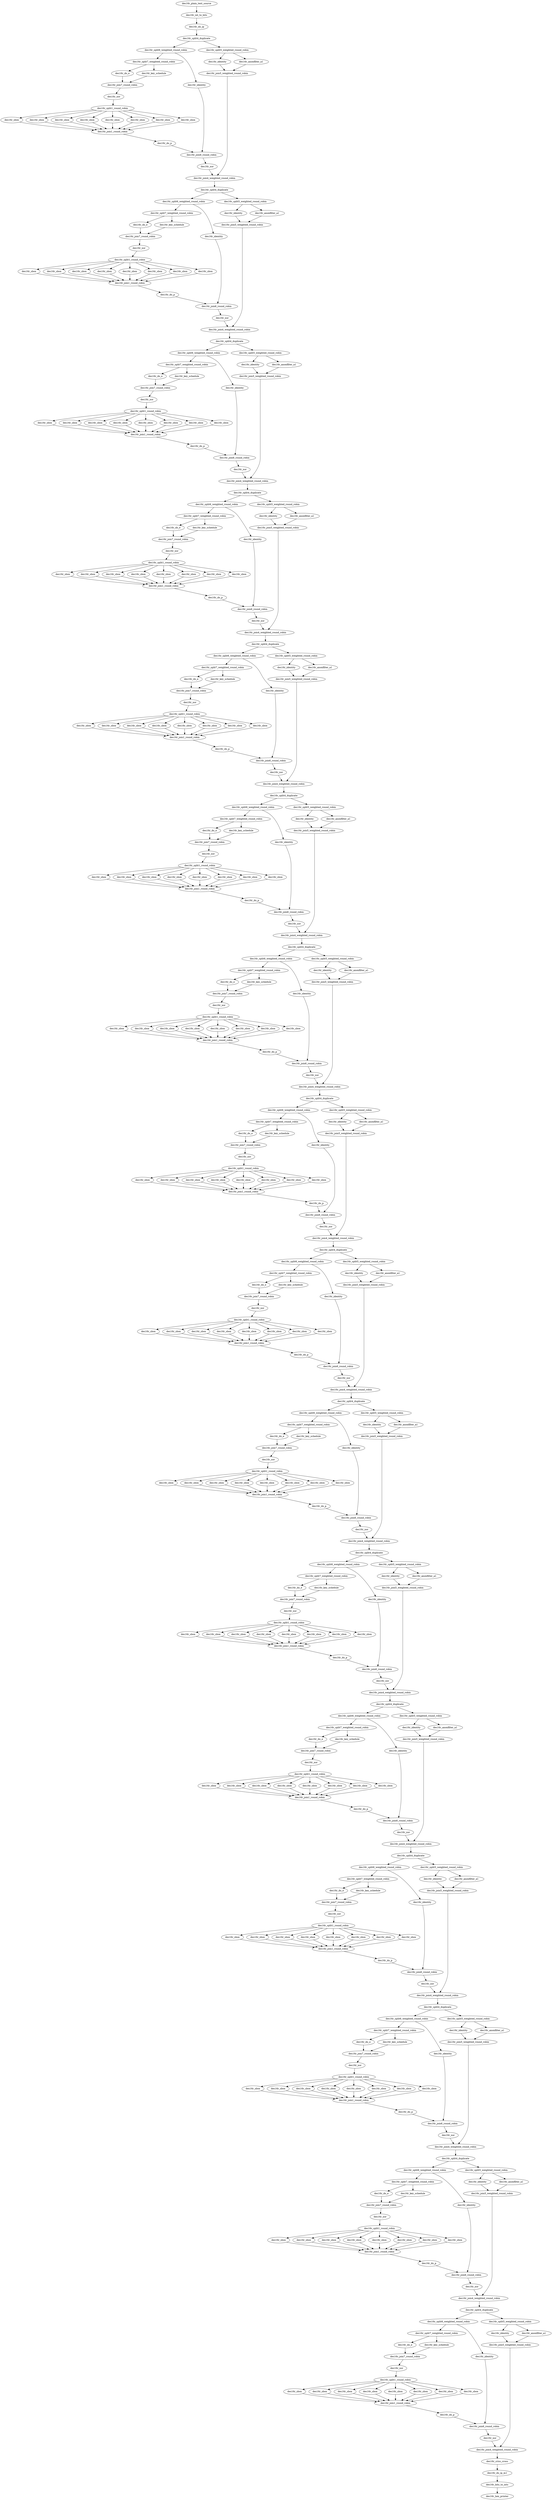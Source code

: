 digraph streamit {
IntoBits_5 -> doIP_7
doIPm1_25 -> BitstoInts_493
PlainTextSource_4 -> IntoBits_5
PlainTextSource_4 [ label="des16r_plain_text_source", push=2, pop=0 ]
IntoBits_5 [ label="des16r_int_to_bits", pop=2, push=64 ]
doIP_7 -> AnonFilter_a0_8_split
AnonFilter_a0_8_join -> AnonFilter_a0_9_split
AnonFilter_a0_9_join -> AnonFilter_a0_10_split
AnonFilter_a0_10_join -> AnonFilter_a0_11_split
AnonFilter_a0_11_join -> AnonFilter_a0_12_split
AnonFilter_a0_12_join -> AnonFilter_a0_13_split
AnonFilter_a0_13_join -> AnonFilter_a0_14_split
AnonFilter_a0_14_join -> AnonFilter_a0_15_split
AnonFilter_a0_15_join -> AnonFilter_a0_16_split
AnonFilter_a0_16_join -> AnonFilter_a0_17_split
AnonFilter_a0_17_join -> AnonFilter_a0_18_split
AnonFilter_a0_18_join -> AnonFilter_a0_19_split
AnonFilter_a0_19_join -> AnonFilter_a0_20_split
AnonFilter_a0_20_join -> AnonFilter_a0_21_split
AnonFilter_a0_21_join -> AnonFilter_a0_22_split
AnonFilter_a0_22_join -> AnonFilter_a0_23_split
AnonFilter_a0_23_join -> CrissCross_24
CrissCross_24 -> doIPm1_25
doIP_7 [ label="des16r_do_ip", push=64, pop=64 ]
AnonFilter_a0_8_split [ label="des16r_split4_duplicate", push=64, pop=64  ]
AnonFilter_a0_8_join [ label="des16r_join4_weighted_round_robin", push=64, pop=64 ]
AnonFilter_a3_28_join -> des16r_xor_29
AnonFilter_a3_28_split [ label="des16r_split6_weighted_round_robin", push=32, pop=64 ]
AnonFilter_a3_28_join [ label="des16r_join6_round_robin", pop=32, push=64 ]
AnonFilter_a4_32_join -> des16r_xor_33
des16r_xor_33 -> des16r_sboxes_34_split
des16r_sboxes_34_join -> des16r_do_p_35
AnonFilter_a4_32_split [ label="des16r_split7_weighted_round_robin", pop=32, push=32 ]
AnonFilter_a4_32_join [ label="des16r_join7_round_robin", pop=48, push=96 ]
des16r_do_e_36 [ label="des16r_do_e", pop=32, push=48, peek=48 ]
AnonFilter_a4_32_split -> des16r_do_e_36
des16r_do_e_36 -> AnonFilter_a4_32_join
des16r_key_schedule_38 [ label="des16r_key_schedule", pop=0, push=48 ]
AnonFilter_a4_32_split -> des16r_key_schedule_38
des16r_key_schedule_38 -> AnonFilter_a4_32_join
des16r_xor_33 [ label="des16r_xor", pop=96, push=48 ]
des16r_sboxes_34_split [ label="des16r_split1_round_robin", pop=48, push=6 ]
des16r_sboxes_34_join [ label="des16r_join1_round_robin", pop=4, push=32 ]
des16r_sbox_40 [ label="des16r_sbox", push=4, pop=6 ]
des16r_sboxes_34_split -> des16r_sbox_40
des16r_sbox_40 -> des16r_sboxes_34_join
des16r_sbox_41 [ label="des16r_sbox", push=4, pop=6 ]
des16r_sboxes_34_split -> des16r_sbox_41
des16r_sbox_41 -> des16r_sboxes_34_join
des16r_sbox_42 [ label="des16r_sbox", push=4, pop=6 ]
des16r_sboxes_34_split -> des16r_sbox_42
des16r_sbox_42 -> des16r_sboxes_34_join
des16r_sbox_43 [ label="des16r_sbox", push=4, pop=6 ]
des16r_sboxes_34_split -> des16r_sbox_43
des16r_sbox_43 -> des16r_sboxes_34_join
des16r_sbox_44 [ label="des16r_sbox", push=4, pop=6 ]
des16r_sboxes_34_split -> des16r_sbox_44
des16r_sbox_44 -> des16r_sboxes_34_join
des16r_sbox_45 [ label="des16r_sbox", push=4, pop=6 ]
des16r_sboxes_34_split -> des16r_sbox_45
des16r_sbox_45 -> des16r_sboxes_34_join
des16r_sbox_46 [ label="des16r_sbox", push=4, pop=6 ]
des16r_sboxes_34_split -> des16r_sbox_46
des16r_sbox_46 -> des16r_sboxes_34_join
des16r_sbox_47 [ label="des16r_sbox", push=4, pop=6 ]
des16r_sboxes_34_split -> des16r_sbox_47
des16r_sbox_47 -> des16r_sboxes_34_join
des16r_do_p_35 [ label="des16r_do_p", push=32, pop=32 ]
AnonFilter_a3_28_split -> AnonFilter_a4_32_split
des16r_do_p_35 -> AnonFilter_a3_28_join
des16r_identity_31 [ label="des16r_identity", pop=32, push=32 ]
AnonFilter_a3_28_split -> des16r_identity_31
des16r_identity_31 -> AnonFilter_a3_28_join
des16r_xor_29 [ label="des16r_xor", push=32, pop=64 ]
AnonFilter_a0_8_split -> AnonFilter_a3_28_split
des16r_xor_29 -> AnonFilter_a0_8_join
AnonFilter_a2_51_split [ label="des16r_split5_weighted_round_robin" ]
AnonFilter_a2_51_join [ label="des16r_join5_weighted_round_robin" ]
des16r_identity_52 [ label="des16r_identity", pop=32, push=32 ]
AnonFilter_a2_51_split -> des16r_identity_52
des16r_identity_52 -> AnonFilter_a2_51_join
des16r_anonfilter_a1_53 [ label="des16r_anonfilter_a1", pop=32, push=0 ]
AnonFilter_a2_51_split -> des16r_anonfilter_a1_53
des16r_anonfilter_a1_53 -> AnonFilter_a2_51_join
AnonFilter_a0_8_split -> AnonFilter_a2_51_split
AnonFilter_a2_51_join -> AnonFilter_a0_8_join
AnonFilter_a0_9_split [ label="des16r_split4_duplicate", push=64, pop=64  ]
AnonFilter_a0_9_join [ label="des16r_join4_weighted_round_robin", push=64, pop=64  ]
AnonFilter_a3_57_join -> des16r_xor_58
AnonFilter_a3_57_split [ label="des16r_split6_weighted_round_robin", push=32, pop=64  ]
AnonFilter_a3_57_join [ label="des16r_join6_round_robin", push=32, pop=64  ]
AnonFilter_a4_61_join -> des16r_xor_62
des16r_xor_62 -> des16r_sboxes_63_split
des16r_sboxes_63_join -> des16r_do_p_64
AnonFilter_a4_61_split [ label="des16r_split7_weighted_round_robin", push=32, pop=32  ]
AnonFilter_a4_61_join [ label="des16r_join7_round_robin", pop=48, push=96 ]
des16r_do_e_65 [ label="des16r_do_e", pop=32, push=48, peek=48 ]
AnonFilter_a4_61_split -> des16r_do_e_65
des16r_do_e_65 -> AnonFilter_a4_61_join
des16r_key_schedule_67 [ label="des16r_key_schedule", pop=0, push=48 ]
AnonFilter_a4_61_split -> des16r_key_schedule_67
des16r_key_schedule_67 -> AnonFilter_a4_61_join
des16r_xor_62 [ label="des16r_xor", pop=96, push=48 ]
des16r_sboxes_63_split [ label="des16r_split1_round_robin", pop=48, push=6 ]
des16r_sboxes_63_join [ label="des16r_join1_round_robin", pop=4, push=32 ]
des16r_sbox_69 [ label="des16r_sbox", push=4, pop=6 ]
des16r_sboxes_63_split -> des16r_sbox_69
des16r_sbox_69 -> des16r_sboxes_63_join
des16r_sbox_70 [ label="des16r_sbox", push=4, pop=6 ]
des16r_sboxes_63_split -> des16r_sbox_70
des16r_sbox_70 -> des16r_sboxes_63_join
des16r_sbox_71 [ label="des16r_sbox", push=4, pop=6 ]
des16r_sboxes_63_split -> des16r_sbox_71
des16r_sbox_71 -> des16r_sboxes_63_join
des16r_sbox_72 [ label="des16r_sbox", push=4, pop=6 ]
des16r_sboxes_63_split -> des16r_sbox_72
des16r_sbox_72 -> des16r_sboxes_63_join
des16r_sbox_73 [ label="des16r_sbox", push=4, pop=6 ]
des16r_sboxes_63_split -> des16r_sbox_73
des16r_sbox_73 -> des16r_sboxes_63_join
des16r_sbox_74 [ label="des16r_sbox", push=4, pop=6 ]
des16r_sboxes_63_split -> des16r_sbox_74
des16r_sbox_74 -> des16r_sboxes_63_join
des16r_sbox_75 [ label="des16r_sbox", push=4, pop=6 ]
des16r_sboxes_63_split -> des16r_sbox_75
des16r_sbox_75 -> des16r_sboxes_63_join
des16r_sbox_76 [ label="des16r_sbox", push=4, pop=6 ]
des16r_sboxes_63_split -> des16r_sbox_76
des16r_sbox_76 -> des16r_sboxes_63_join
des16r_do_p_64 [ label="des16r_do_p", push=32, pop=32 ]
AnonFilter_a3_57_split -> AnonFilter_a4_61_split
des16r_do_p_64 -> AnonFilter_a3_57_join
des16r_identity_60 [ label="des16r_identity", pop=32, push=32 ]
AnonFilter_a3_57_split -> des16r_identity_60
des16r_identity_60 -> AnonFilter_a3_57_join
des16r_xor_58 [ label="des16r_xor", push=32, pop=64 ]
AnonFilter_a0_9_split -> AnonFilter_a3_57_split
des16r_xor_58 -> AnonFilter_a0_9_join
AnonFilter_a2_80_split [ label="des16r_split5_weighted_round_robin" ]
AnonFilter_a2_80_join [ label="des16r_join5_weighted_round_robin" ]
des16r_identity_81 [ label="des16r_identity", pop=32, push=32 ]
AnonFilter_a2_80_split -> des16r_identity_81
des16r_identity_81 -> AnonFilter_a2_80_join
des16r_anonfilter_a1_82 [ label="des16r_anonfilter_a1", pop=32, push=0 ]
AnonFilter_a2_80_split -> des16r_anonfilter_a1_82
des16r_anonfilter_a1_82 -> AnonFilter_a2_80_join
AnonFilter_a0_9_split -> AnonFilter_a2_80_split
AnonFilter_a2_80_join -> AnonFilter_a0_9_join
AnonFilter_a0_10_split [ label="des16r_split4_duplicate", push=64, pop=64  ]
AnonFilter_a0_10_join [ label="des16r_join4_weighted_round_robin", push=64, pop=64  ]
AnonFilter_a3_86_join -> des16r_xor_87
AnonFilter_a3_86_split [ label="des16r_split6_weighted_round_robin", push=32, pop=64  ]
AnonFilter_a3_86_join [ label="des16r_join6_round_robin", push=32, pop=64  ]
AnonFilter_a4_90_join -> des16r_xor_91
des16r_xor_91 -> des16r_sboxes_92_split
des16r_sboxes_92_join -> des16r_do_p_93
AnonFilter_a4_90_split [ label="des16r_split7_weighted_round_robin", push=32, pop=32  ]
AnonFilter_a4_90_join [ label="des16r_join7_round_robin", pop=48, push=96 ]
des16r_do_e_94 [ label="des16r_do_e", pop=32, push=48, peek=48 ]
AnonFilter_a4_90_split -> des16r_do_e_94
des16r_do_e_94 -> AnonFilter_a4_90_join
des16r_key_schedule_96 [ label="des16r_key_schedule", pop=0, push=48 ]
AnonFilter_a4_90_split -> des16r_key_schedule_96
des16r_key_schedule_96 -> AnonFilter_a4_90_join
des16r_xor_91 [ label="des16r_xor", pop=96, push=48 ]
des16r_sboxes_92_split [ label="des16r_split1_round_robin", pop=48, push=6 ]
des16r_sboxes_92_join [ label="des16r_join1_round_robin", pop=4, push=32 ]
des16r_sbox_98 [ label="des16r_sbox", push=4, pop=6 ]
des16r_sboxes_92_split -> des16r_sbox_98
des16r_sbox_98 -> des16r_sboxes_92_join
des16r_sbox_99 [ label="des16r_sbox", push=4, pop=6 ]
des16r_sboxes_92_split -> des16r_sbox_99
des16r_sbox_99 -> des16r_sboxes_92_join
des16r_sbox_100 [ label="des16r_sbox", push=4, pop=6 ]
des16r_sboxes_92_split -> des16r_sbox_100
des16r_sbox_100 -> des16r_sboxes_92_join
des16r_sbox_101 [ label="des16r_sbox", push=4, pop=6 ]
des16r_sboxes_92_split -> des16r_sbox_101
des16r_sbox_101 -> des16r_sboxes_92_join
des16r_sbox_102 [ label="des16r_sbox", push=4, pop=6 ]
des16r_sboxes_92_split -> des16r_sbox_102
des16r_sbox_102 -> des16r_sboxes_92_join
des16r_sbox_103 [ label="des16r_sbox", push=4, pop=6 ]
des16r_sboxes_92_split -> des16r_sbox_103
des16r_sbox_103 -> des16r_sboxes_92_join
des16r_sbox_104 [ label="des16r_sbox", push=4, pop=6 ]
des16r_sboxes_92_split -> des16r_sbox_104
des16r_sbox_104 -> des16r_sboxes_92_join
des16r_sbox_105 [ label="des16r_sbox", push=4, pop=6 ]
des16r_sboxes_92_split -> des16r_sbox_105
des16r_sbox_105 -> des16r_sboxes_92_join
des16r_do_p_93 [ label="des16r_do_p", push=32, pop=32 ]
AnonFilter_a3_86_split -> AnonFilter_a4_90_split
des16r_do_p_93 -> AnonFilter_a3_86_join
des16r_identity_89 [ label="des16r_identity", pop=32, push=32 ]
AnonFilter_a3_86_split -> des16r_identity_89
des16r_identity_89 -> AnonFilter_a3_86_join
des16r_xor_87 [ label="des16r_xor", push=32, pop=64 ]
AnonFilter_a0_10_split -> AnonFilter_a3_86_split
des16r_xor_87 -> AnonFilter_a0_10_join
AnonFilter_a2_109_split [ label="des16r_split5_weighted_round_robin" ]
AnonFilter_a2_109_join [ label="des16r_join5_weighted_round_robin" ]
des16r_identity_110 [ label="des16r_identity", pop=32, push=32 ]
AnonFilter_a2_109_split -> des16r_identity_110
des16r_identity_110 -> AnonFilter_a2_109_join
des16r_anonfilter_a1_111 [ label="des16r_anonfilter_a1", pop=32, push=0 ]
AnonFilter_a2_109_split -> des16r_anonfilter_a1_111
des16r_anonfilter_a1_111 -> AnonFilter_a2_109_join
AnonFilter_a0_10_split -> AnonFilter_a2_109_split
AnonFilter_a2_109_join -> AnonFilter_a0_10_join
AnonFilter_a0_11_split [ label="des16r_split4_duplicate", push=64, pop=64  ]
AnonFilter_a0_11_join [ label="des16r_join4_weighted_round_robin", push=64, pop=64  ]
AnonFilter_a3_115_join -> des16r_xor_116
AnonFilter_a3_115_split [ label="des16r_split6_weighted_round_robin", push=32, pop=64  ]
AnonFilter_a3_115_join [ label="des16r_join6_round_robin", push=32, pop=64  ]
AnonFilter_a4_119_join -> des16r_xor_120
des16r_xor_120 -> des16r_sboxes_121_split
des16r_sboxes_121_join -> des16r_do_p_122
AnonFilter_a4_119_split [ label="des16r_split7_weighted_round_robin", push=32, pop=32  ]
AnonFilter_a4_119_join [ label="des16r_join7_round_robin", pop=48, push=96 ]
des16r_do_e_123 [ label="des16r_do_e", pop=32, push=48, peek=48 ]
AnonFilter_a4_119_split -> des16r_do_e_123
des16r_do_e_123 -> AnonFilter_a4_119_join
des16r_key_schedule_125 [ label="des16r_key_schedule", pop=0, push=48 ]
AnonFilter_a4_119_split -> des16r_key_schedule_125
des16r_key_schedule_125 -> AnonFilter_a4_119_join
des16r_xor_120 [ label="des16r_xor", pop=96, push=48 ]
des16r_sboxes_121_split [ label="des16r_split1_round_robin", pop=48, push=6 ]
des16r_sboxes_121_join [ label="des16r_join1_round_robin", pop=4, push=32 ]
des16r_sbox_127 [ label="des16r_sbox", push=4, pop=6 ]
des16r_sboxes_121_split -> des16r_sbox_127
des16r_sbox_127 -> des16r_sboxes_121_join
des16r_sbox_128 [ label="des16r_sbox", push=4, pop=6 ]
des16r_sboxes_121_split -> des16r_sbox_128
des16r_sbox_128 -> des16r_sboxes_121_join
des16r_sbox_129 [ label="des16r_sbox", push=4, pop=6 ]
des16r_sboxes_121_split -> des16r_sbox_129
des16r_sbox_129 -> des16r_sboxes_121_join
des16r_sbox_130 [ label="des16r_sbox", push=4, pop=6 ]
des16r_sboxes_121_split -> des16r_sbox_130
des16r_sbox_130 -> des16r_sboxes_121_join
des16r_sbox_131 [ label="des16r_sbox", push=4, pop=6 ]
des16r_sboxes_121_split -> des16r_sbox_131
des16r_sbox_131 -> des16r_sboxes_121_join
des16r_sbox_132 [ label="des16r_sbox", push=4, pop=6 ]
des16r_sboxes_121_split -> des16r_sbox_132
des16r_sbox_132 -> des16r_sboxes_121_join
des16r_sbox_133 [ label="des16r_sbox", push=4, pop=6 ]
des16r_sboxes_121_split -> des16r_sbox_133
des16r_sbox_133 -> des16r_sboxes_121_join
des16r_sbox_134 [ label="des16r_sbox", push=4, pop=6 ]
des16r_sboxes_121_split -> des16r_sbox_134
des16r_sbox_134 -> des16r_sboxes_121_join
des16r_do_p_122 [ label="des16r_do_p", push=32, pop=32 ]
AnonFilter_a3_115_split -> AnonFilter_a4_119_split
des16r_do_p_122 -> AnonFilter_a3_115_join
des16r_identity_118 [ label="des16r_identity", pop=32, push=32 ]
AnonFilter_a3_115_split -> des16r_identity_118
des16r_identity_118 -> AnonFilter_a3_115_join
des16r_xor_116 [ label="des16r_xor", push=32, pop=64 ]
AnonFilter_a0_11_split -> AnonFilter_a3_115_split
des16r_xor_116 -> AnonFilter_a0_11_join
AnonFilter_a2_138_split [ label="des16r_split5_weighted_round_robin" ]
AnonFilter_a2_138_join [ label="des16r_join5_weighted_round_robin" ]
des16r_identity_139 [ label="des16r_identity", pop=32, push=32 ]
AnonFilter_a2_138_split -> des16r_identity_139
des16r_identity_139 -> AnonFilter_a2_138_join
des16r_anonfilter_a1_140 [ label="des16r_anonfilter_a1", pop=32, push=0 ]
AnonFilter_a2_138_split -> des16r_anonfilter_a1_140
des16r_anonfilter_a1_140 -> AnonFilter_a2_138_join
AnonFilter_a0_11_split -> AnonFilter_a2_138_split
AnonFilter_a2_138_join -> AnonFilter_a0_11_join
AnonFilter_a0_12_split [ label="des16r_split4_duplicate", push=64, pop=64  ]
AnonFilter_a0_12_join [ label="des16r_join4_weighted_round_robin", push=64, pop=64  ]
AnonFilter_a3_144_join -> des16r_xor_145
AnonFilter_a3_144_split [ label="des16r_split6_weighted_round_robin", push=32, pop=64  ]
AnonFilter_a3_144_join [ label="des16r_join6_round_robin", push=32, pop=64  ]
AnonFilter_a4_148_join -> des16r_xor_149
des16r_xor_149 -> des16r_sboxes_150_split
des16r_sboxes_150_join -> des16r_do_p_151
AnonFilter_a4_148_split [ label="des16r_split7_weighted_round_robin", push=32, pop=32  ]
AnonFilter_a4_148_join [ label="des16r_join7_round_robin", pop=48, push=96 ]
des16r_do_e_152 [ label="des16r_do_e", pop=32, push=48, peek=48 ]
AnonFilter_a4_148_split -> des16r_do_e_152
des16r_do_e_152 -> AnonFilter_a4_148_join
des16r_key_schedule_154 [ label="des16r_key_schedule", pop=0, push=48 ]
AnonFilter_a4_148_split -> des16r_key_schedule_154
des16r_key_schedule_154 -> AnonFilter_a4_148_join
des16r_xor_149 [ label="des16r_xor", pop=96, push=48 ]
des16r_sboxes_150_split [ label="des16r_split1_round_robin", pop=48, push=6 ]
des16r_sboxes_150_join [ label="des16r_join1_round_robin", pop=4, push=32 ]
des16r_sbox_156 [ label="des16r_sbox", push=4, pop=6 ]
des16r_sboxes_150_split -> des16r_sbox_156
des16r_sbox_156 -> des16r_sboxes_150_join
des16r_sbox_157 [ label="des16r_sbox", push=4, pop=6 ]
des16r_sboxes_150_split -> des16r_sbox_157
des16r_sbox_157 -> des16r_sboxes_150_join
des16r_sbox_158 [ label="des16r_sbox", push=4, pop=6 ]
des16r_sboxes_150_split -> des16r_sbox_158
des16r_sbox_158 -> des16r_sboxes_150_join
des16r_sbox_159 [ label="des16r_sbox", push=4, pop=6 ]
des16r_sboxes_150_split -> des16r_sbox_159
des16r_sbox_159 -> des16r_sboxes_150_join
des16r_sbox_160 [ label="des16r_sbox", push=4, pop=6 ]
des16r_sboxes_150_split -> des16r_sbox_160
des16r_sbox_160 -> des16r_sboxes_150_join
des16r_sbox_161 [ label="des16r_sbox", push=4, pop=6 ]
des16r_sboxes_150_split -> des16r_sbox_161
des16r_sbox_161 -> des16r_sboxes_150_join
des16r_sbox_162 [ label="des16r_sbox", push=4, pop=6 ]
des16r_sboxes_150_split -> des16r_sbox_162
des16r_sbox_162 -> des16r_sboxes_150_join
des16r_sbox_163 [ label="des16r_sbox", push=4, pop=6 ]
des16r_sboxes_150_split -> des16r_sbox_163
des16r_sbox_163 -> des16r_sboxes_150_join
des16r_do_p_151 [ label="des16r_do_p", push=32, pop=32 ]
AnonFilter_a3_144_split -> AnonFilter_a4_148_split
des16r_do_p_151 -> AnonFilter_a3_144_join
des16r_identity_147 [ label="des16r_identity", pop=32, push=32 ]
AnonFilter_a3_144_split -> des16r_identity_147
des16r_identity_147 -> AnonFilter_a3_144_join
des16r_xor_145 [ label="des16r_xor", push=32, pop=64 ]
AnonFilter_a0_12_split -> AnonFilter_a3_144_split
des16r_xor_145 -> AnonFilter_a0_12_join
AnonFilter_a2_167_split [ label="des16r_split5_weighted_round_robin" ]
AnonFilter_a2_167_join [ label="des16r_join5_weighted_round_robin" ]
des16r_identity_168 [ label="des16r_identity", pop=32, push=32 ]
AnonFilter_a2_167_split -> des16r_identity_168
des16r_identity_168 -> AnonFilter_a2_167_join
des16r_anonfilter_a1_169 [ label="des16r_anonfilter_a1", pop=32, push=0 ]
AnonFilter_a2_167_split -> des16r_anonfilter_a1_169
des16r_anonfilter_a1_169 -> AnonFilter_a2_167_join
AnonFilter_a0_12_split -> AnonFilter_a2_167_split
AnonFilter_a2_167_join -> AnonFilter_a0_12_join
AnonFilter_a0_13_split [ label="des16r_split4_duplicate", push=64, pop=64  ]
AnonFilter_a0_13_join [ label="des16r_join4_weighted_round_robin", push=64, pop=64  ]
AnonFilter_a3_173_join -> des16r_xor_174
AnonFilter_a3_173_split [ label="des16r_split6_weighted_round_robin", push=32, pop=64  ]
AnonFilter_a3_173_join [ label="des16r_join6_round_robin", push=32, pop=64  ]
AnonFilter_a4_177_join -> des16r_xor_178
des16r_xor_178 -> des16r_sboxes_179_split
des16r_sboxes_179_join -> des16r_do_p_180
AnonFilter_a4_177_split [ label="des16r_split7_weighted_round_robin", push=32, pop=32  ]
AnonFilter_a4_177_join [ label="des16r_join7_round_robin", pop=48, push=96 ]
des16r_do_e_181 [ label="des16r_do_e", pop=32, push=48, peek=48 ]
AnonFilter_a4_177_split -> des16r_do_e_181
des16r_do_e_181 -> AnonFilter_a4_177_join
des16r_key_schedule_183 [ label="des16r_key_schedule", pop=0, push=48 ]
AnonFilter_a4_177_split -> des16r_key_schedule_183
des16r_key_schedule_183 -> AnonFilter_a4_177_join
des16r_xor_178 [ label="des16r_xor", pop=96, push=48 ]
des16r_sboxes_179_split [ label="des16r_split1_round_robin", pop=48, push=6 ]
des16r_sboxes_179_join [ label="des16r_join1_round_robin", pop=4, push=32 ]
des16r_sbox_185 [ label="des16r_sbox", push=4, pop=6 ]
des16r_sboxes_179_split -> des16r_sbox_185
des16r_sbox_185 -> des16r_sboxes_179_join
des16r_sbox_186 [ label="des16r_sbox", push=4, pop=6 ]
des16r_sboxes_179_split -> des16r_sbox_186
des16r_sbox_186 -> des16r_sboxes_179_join
des16r_sbox_187 [ label="des16r_sbox", push=4, pop=6 ]
des16r_sboxes_179_split -> des16r_sbox_187
des16r_sbox_187 -> des16r_sboxes_179_join
des16r_sbox_188 [ label="des16r_sbox", push=4, pop=6 ]
des16r_sboxes_179_split -> des16r_sbox_188
des16r_sbox_188 -> des16r_sboxes_179_join
des16r_sbox_189 [ label="des16r_sbox", push=4, pop=6 ]
des16r_sboxes_179_split -> des16r_sbox_189
des16r_sbox_189 -> des16r_sboxes_179_join
des16r_sbox_190 [ label="des16r_sbox", push=4, pop=6 ]
des16r_sboxes_179_split -> des16r_sbox_190
des16r_sbox_190 -> des16r_sboxes_179_join
des16r_sbox_191 [ label="des16r_sbox", push=4, pop=6 ]
des16r_sboxes_179_split -> des16r_sbox_191
des16r_sbox_191 -> des16r_sboxes_179_join
des16r_sbox_192 [ label="des16r_sbox", push=4, pop=6 ]
des16r_sboxes_179_split -> des16r_sbox_192
des16r_sbox_192 -> des16r_sboxes_179_join
des16r_do_p_180 [ label="des16r_do_p", push=32, pop=32 ]
AnonFilter_a3_173_split -> AnonFilter_a4_177_split
des16r_do_p_180 -> AnonFilter_a3_173_join
des16r_identity_176 [ label="des16r_identity", pop=32, push=32 ]
AnonFilter_a3_173_split -> des16r_identity_176
des16r_identity_176 -> AnonFilter_a3_173_join
des16r_xor_174 [ label="des16r_xor", push=32, pop=64 ]
AnonFilter_a0_13_split -> AnonFilter_a3_173_split
des16r_xor_174 -> AnonFilter_a0_13_join
AnonFilter_a2_196_split [ label="des16r_split5_weighted_round_robin" ]
AnonFilter_a2_196_join [ label="des16r_join5_weighted_round_robin" ]
des16r_identity_197 [ label="des16r_identity", pop=32, push=32 ]
AnonFilter_a2_196_split -> des16r_identity_197
des16r_identity_197 -> AnonFilter_a2_196_join
des16r_anonfilter_a1_198 [ label="des16r_anonfilter_a1", pop=32, push=0 ]
AnonFilter_a2_196_split -> des16r_anonfilter_a1_198
des16r_anonfilter_a1_198 -> AnonFilter_a2_196_join
AnonFilter_a0_13_split -> AnonFilter_a2_196_split
AnonFilter_a2_196_join -> AnonFilter_a0_13_join
AnonFilter_a0_14_split [ label="des16r_split4_duplicate", push=64, pop=64  ]
AnonFilter_a0_14_join [ label="des16r_join4_weighted_round_robin", push=64, pop=64  ]
AnonFilter_a3_202_join -> des16r_xor_203
AnonFilter_a3_202_split [ label="des16r_split6_weighted_round_robin", push=32, pop=64  ]
AnonFilter_a3_202_join [ label="des16r_join6_round_robin", push=32, pop=64  ]
AnonFilter_a4_206_join -> des16r_xor_207
des16r_xor_207 -> des16r_sboxes_208_split
des16r_sboxes_208_join -> des16r_do_p_209
AnonFilter_a4_206_split [ label="des16r_split7_weighted_round_robin", push=32, pop=32  ]
AnonFilter_a4_206_join [ label="des16r_join7_round_robin", pop=48, push=96 ]
des16r_do_e_210 [ label="des16r_do_e", pop=32, push=48, peek=48 ]
AnonFilter_a4_206_split -> des16r_do_e_210
des16r_do_e_210 -> AnonFilter_a4_206_join
des16r_key_schedule_212 [ label="des16r_key_schedule", pop=0, push=48 ]
AnonFilter_a4_206_split -> des16r_key_schedule_212
des16r_key_schedule_212 -> AnonFilter_a4_206_join
des16r_xor_207 [ label="des16r_xor", pop=96, push=48 ]
des16r_sboxes_208_split [ label="des16r_split1_round_robin", pop=48, push=6 ]
des16r_sboxes_208_join [ label="des16r_join1_round_robin", pop=4, push=32 ]
des16r_sbox_214 [ label="des16r_sbox", push=4, pop=6 ]
des16r_sboxes_208_split -> des16r_sbox_214
des16r_sbox_214 -> des16r_sboxes_208_join
des16r_sbox_215 [ label="des16r_sbox", push=4, pop=6 ]
des16r_sboxes_208_split -> des16r_sbox_215
des16r_sbox_215 -> des16r_sboxes_208_join
des16r_sbox_216 [ label="des16r_sbox", push=4, pop=6 ]
des16r_sboxes_208_split -> des16r_sbox_216
des16r_sbox_216 -> des16r_sboxes_208_join
des16r_sbox_217 [ label="des16r_sbox", push=4, pop=6 ]
des16r_sboxes_208_split -> des16r_sbox_217
des16r_sbox_217 -> des16r_sboxes_208_join
des16r_sbox_218 [ label="des16r_sbox", push=4, pop=6 ]
des16r_sboxes_208_split -> des16r_sbox_218
des16r_sbox_218 -> des16r_sboxes_208_join
des16r_sbox_219 [ label="des16r_sbox", push=4, pop=6 ]
des16r_sboxes_208_split -> des16r_sbox_219
des16r_sbox_219 -> des16r_sboxes_208_join
des16r_sbox_220 [ label="des16r_sbox", push=4, pop=6 ]
des16r_sboxes_208_split -> des16r_sbox_220
des16r_sbox_220 -> des16r_sboxes_208_join
des16r_sbox_221 [ label="des16r_sbox", push=4, pop=6 ]
des16r_sboxes_208_split -> des16r_sbox_221
des16r_sbox_221 -> des16r_sboxes_208_join
des16r_do_p_209 [ label="des16r_do_p", push=32, pop=32 ]
AnonFilter_a3_202_split -> AnonFilter_a4_206_split
des16r_do_p_209 -> AnonFilter_a3_202_join
des16r_identity_205 [ label="des16r_identity", pop=32, push=32 ]
AnonFilter_a3_202_split -> des16r_identity_205
des16r_identity_205 -> AnonFilter_a3_202_join
des16r_xor_203 [ label="des16r_xor", push=32, pop=64 ]
AnonFilter_a0_14_split -> AnonFilter_a3_202_split
des16r_xor_203 -> AnonFilter_a0_14_join
AnonFilter_a2_225_split [ label="des16r_split5_weighted_round_robin" ]
AnonFilter_a2_225_join [ label="des16r_join5_weighted_round_robin" ]
des16r_identity_226 [ label="des16r_identity", pop=32, push=32 ]
AnonFilter_a2_225_split -> des16r_identity_226
des16r_identity_226 -> AnonFilter_a2_225_join
des16r_anonfilter_a1_227 [ label="des16r_anonfilter_a1", pop=32, push=0 ]
AnonFilter_a2_225_split -> des16r_anonfilter_a1_227
des16r_anonfilter_a1_227 -> AnonFilter_a2_225_join
AnonFilter_a0_14_split -> AnonFilter_a2_225_split
AnonFilter_a2_225_join -> AnonFilter_a0_14_join
AnonFilter_a0_15_split [ label="des16r_split4_duplicate", push=64, pop=64  ]
AnonFilter_a0_15_join [ label="des16r_join4_weighted_round_robin", push=64, pop=64  ]
AnonFilter_a3_231_join -> des16r_xor_232
AnonFilter_a3_231_split [ label="des16r_split6_weighted_round_robin", push=32, pop=64  ]
AnonFilter_a3_231_join [ label="des16r_join6_round_robin", push=32, pop=64  ]
AnonFilter_a4_235_join -> des16r_xor_236
des16r_xor_236 -> des16r_sboxes_237_split
des16r_sboxes_237_join -> des16r_do_p_238
AnonFilter_a4_235_split [ label="des16r_split7_weighted_round_robin", push=32, pop=32  ]
AnonFilter_a4_235_join [ label="des16r_join7_round_robin", pop=48, push=96 ]
des16r_do_e_239 [ label="des16r_do_e", pop=32, push=48, peek=48 ]
AnonFilter_a4_235_split -> des16r_do_e_239
des16r_do_e_239 -> AnonFilter_a4_235_join
des16r_key_schedule_241 [ label="des16r_key_schedule", pop=0, push=48 ]
AnonFilter_a4_235_split -> des16r_key_schedule_241
des16r_key_schedule_241 -> AnonFilter_a4_235_join
des16r_xor_236 [ label="des16r_xor", pop=96, push=48 ]
des16r_sboxes_237_split [ label="des16r_split1_round_robin", pop=48, push=6 ]
des16r_sboxes_237_join [ label="des16r_join1_round_robin", pop=4, push=32 ]
des16r_sbox_243 [ label="des16r_sbox", push=4, pop=6 ]
des16r_sboxes_237_split -> des16r_sbox_243
des16r_sbox_243 -> des16r_sboxes_237_join
des16r_sbox_244 [ label="des16r_sbox", push=4, pop=6 ]
des16r_sboxes_237_split -> des16r_sbox_244
des16r_sbox_244 -> des16r_sboxes_237_join
des16r_sbox_245 [ label="des16r_sbox", push=4, pop=6 ]
des16r_sboxes_237_split -> des16r_sbox_245
des16r_sbox_245 -> des16r_sboxes_237_join
des16r_sbox_246 [ label="des16r_sbox", push=4, pop=6 ]
des16r_sboxes_237_split -> des16r_sbox_246
des16r_sbox_246 -> des16r_sboxes_237_join
des16r_sbox_247 [ label="des16r_sbox", push=4, pop=6 ]
des16r_sboxes_237_split -> des16r_sbox_247
des16r_sbox_247 -> des16r_sboxes_237_join
des16r_sbox_248 [ label="des16r_sbox", push=4, pop=6 ]
des16r_sboxes_237_split -> des16r_sbox_248
des16r_sbox_248 -> des16r_sboxes_237_join
des16r_sbox_249 [ label="des16r_sbox", push=4, pop=6 ]
des16r_sboxes_237_split -> des16r_sbox_249
des16r_sbox_249 -> des16r_sboxes_237_join
des16r_sbox_250 [ label="des16r_sbox", push=4, pop=6 ]
des16r_sboxes_237_split -> des16r_sbox_250
des16r_sbox_250 -> des16r_sboxes_237_join
des16r_do_p_238 [ label="des16r_do_p", push=32, pop=32 ]
AnonFilter_a3_231_split -> AnonFilter_a4_235_split
des16r_do_p_238 -> AnonFilter_a3_231_join
des16r_identity_234 [ label="des16r_identity", pop=32, push=32 ]
AnonFilter_a3_231_split -> des16r_identity_234
des16r_identity_234 -> AnonFilter_a3_231_join
des16r_xor_232 [ label="des16r_xor", push=32, pop=64 ]
AnonFilter_a0_15_split -> AnonFilter_a3_231_split
des16r_xor_232 -> AnonFilter_a0_15_join
AnonFilter_a2_254_split [ label="des16r_split5_weighted_round_robin" ]
AnonFilter_a2_254_join [ label="des16r_join5_weighted_round_robin" ]
des16r_identity_255 [ label="des16r_identity", pop=32, push=32 ]
AnonFilter_a2_254_split -> des16r_identity_255
des16r_identity_255 -> AnonFilter_a2_254_join
des16r_anonfilter_a1_256 [ label="des16r_anonfilter_a1", pop=32, push=0 ]
AnonFilter_a2_254_split -> des16r_anonfilter_a1_256
des16r_anonfilter_a1_256 -> AnonFilter_a2_254_join
AnonFilter_a0_15_split -> AnonFilter_a2_254_split
AnonFilter_a2_254_join -> AnonFilter_a0_15_join
AnonFilter_a0_16_split [ label="des16r_split4_duplicate", push=64, pop=64  ]
AnonFilter_a0_16_join [ label="des16r_join4_weighted_round_robin", push=64, pop=64  ]
AnonFilter_a3_260_join -> des16r_xor_261
AnonFilter_a3_260_split [ label="des16r_split6_weighted_round_robin", push=32, pop=64  ]
AnonFilter_a3_260_join [ label="des16r_join6_round_robin", push=32, pop=64  ]
AnonFilter_a4_264_join -> des16r_xor_265
des16r_xor_265 -> des16r_sboxes_266_split
des16r_sboxes_266_join -> des16r_do_p_267
AnonFilter_a4_264_split [ label="des16r_split7_weighted_round_robin", push=32, pop=32  ]
AnonFilter_a4_264_join [ label="des16r_join7_round_robin", pop=48, push=96 ]
des16r_do_e_268 [ label="des16r_do_e", pop=32, push=48, peek=48 ]
AnonFilter_a4_264_split -> des16r_do_e_268
des16r_do_e_268 -> AnonFilter_a4_264_join
des16r_key_schedule_270 [ label="des16r_key_schedule", pop=0, push=48 ]
AnonFilter_a4_264_split -> des16r_key_schedule_270
des16r_key_schedule_270 -> AnonFilter_a4_264_join
des16r_xor_265 [ label="des16r_xor", pop=96, push=48 ]
des16r_sboxes_266_split [ label="des16r_split1_round_robin", pop=48, push=6 ]
des16r_sboxes_266_join [ label="des16r_join1_round_robin", pop=4, push=32 ]
des16r_sbox_272 [ label="des16r_sbox", push=4, pop=6 ]
des16r_sboxes_266_split -> des16r_sbox_272
des16r_sbox_272 -> des16r_sboxes_266_join
des16r_sbox_273 [ label="des16r_sbox", push=4, pop=6 ]
des16r_sboxes_266_split -> des16r_sbox_273
des16r_sbox_273 -> des16r_sboxes_266_join
des16r_sbox_274 [ label="des16r_sbox", push=4, pop=6 ]
des16r_sboxes_266_split -> des16r_sbox_274
des16r_sbox_274 -> des16r_sboxes_266_join
des16r_sbox_275 [ label="des16r_sbox", push=4, pop=6 ]
des16r_sboxes_266_split -> des16r_sbox_275
des16r_sbox_275 -> des16r_sboxes_266_join
des16r_sbox_276 [ label="des16r_sbox", push=4, pop=6 ]
des16r_sboxes_266_split -> des16r_sbox_276
des16r_sbox_276 -> des16r_sboxes_266_join
des16r_sbox_277 [ label="des16r_sbox", push=4, pop=6 ]
des16r_sboxes_266_split -> des16r_sbox_277
des16r_sbox_277 -> des16r_sboxes_266_join
des16r_sbox_278 [ label="des16r_sbox", push=4, pop=6 ]
des16r_sboxes_266_split -> des16r_sbox_278
des16r_sbox_278 -> des16r_sboxes_266_join
des16r_sbox_279 [ label="des16r_sbox", push=4, pop=6 ]
des16r_sboxes_266_split -> des16r_sbox_279
des16r_sbox_279 -> des16r_sboxes_266_join
des16r_do_p_267 [ label="des16r_do_p", push=32, pop=32 ]
AnonFilter_a3_260_split -> AnonFilter_a4_264_split
des16r_do_p_267 -> AnonFilter_a3_260_join
des16r_identity_263 [ label="des16r_identity", pop=32, push=32 ]
AnonFilter_a3_260_split -> des16r_identity_263
des16r_identity_263 -> AnonFilter_a3_260_join
des16r_xor_261 [ label="des16r_xor", push=32, pop=64 ]
AnonFilter_a0_16_split -> AnonFilter_a3_260_split
des16r_xor_261 -> AnonFilter_a0_16_join
AnonFilter_a2_283_split [ label="des16r_split5_weighted_round_robin" ]
AnonFilter_a2_283_join [ label="des16r_join5_weighted_round_robin" ]
des16r_identity_284 [ label="des16r_identity", pop=32, push=32 ]
AnonFilter_a2_283_split -> des16r_identity_284
des16r_identity_284 -> AnonFilter_a2_283_join
des16r_anonfilter_a1_285 [ label="des16r_anonfilter_a1", pop=32, push=0 ]
AnonFilter_a2_283_split -> des16r_anonfilter_a1_285
des16r_anonfilter_a1_285 -> AnonFilter_a2_283_join
AnonFilter_a0_16_split -> AnonFilter_a2_283_split
AnonFilter_a2_283_join -> AnonFilter_a0_16_join
AnonFilter_a0_17_split [ label="des16r_split4_duplicate", push=64, pop=64  ]
AnonFilter_a0_17_join [ label="des16r_join4_weighted_round_robin", push=64, pop=64  ]
AnonFilter_a3_289_join -> des16r_xor_290
AnonFilter_a3_289_split [ label="des16r_split6_weighted_round_robin", push=32, pop=64  ]
AnonFilter_a3_289_join [ label="des16r_join6_round_robin", push=32, pop=64  ]
AnonFilter_a4_293_join -> des16r_xor_294
des16r_xor_294 -> des16r_sboxes_295_split
des16r_sboxes_295_join -> des16r_do_p_296
AnonFilter_a4_293_split [ label="des16r_split7_weighted_round_robin", push=32, pop=32  ]
AnonFilter_a4_293_join [ label="des16r_join7_round_robin", pop=48, push=96 ]
des16r_do_e_297 [ label="des16r_do_e", pop=32, push=48, peek=48 ]
AnonFilter_a4_293_split -> des16r_do_e_297
des16r_do_e_297 -> AnonFilter_a4_293_join
des16r_key_schedule_299 [ label="des16r_key_schedule", pop=0, push=48 ]
AnonFilter_a4_293_split -> des16r_key_schedule_299
des16r_key_schedule_299 -> AnonFilter_a4_293_join
des16r_xor_294 [ label="des16r_xor", pop=96, push=48 ]
des16r_sboxes_295_split [ label="des16r_split1_round_robin", pop=48, push=6 ]
des16r_sboxes_295_join [ label="des16r_join1_round_robin", pop=4, push=32 ]
des16r_sbox_301 [ label="des16r_sbox", push=4, pop=6 ]
des16r_sboxes_295_split -> des16r_sbox_301
des16r_sbox_301 -> des16r_sboxes_295_join
des16r_sbox_302 [ label="des16r_sbox", push=4, pop=6 ]
des16r_sboxes_295_split -> des16r_sbox_302
des16r_sbox_302 -> des16r_sboxes_295_join
des16r_sbox_303 [ label="des16r_sbox", push=4, pop=6 ]
des16r_sboxes_295_split -> des16r_sbox_303
des16r_sbox_303 -> des16r_sboxes_295_join
des16r_sbox_304 [ label="des16r_sbox", push=4, pop=6 ]
des16r_sboxes_295_split -> des16r_sbox_304
des16r_sbox_304 -> des16r_sboxes_295_join
des16r_sbox_305 [ label="des16r_sbox", push=4, pop=6 ]
des16r_sboxes_295_split -> des16r_sbox_305
des16r_sbox_305 -> des16r_sboxes_295_join
des16r_sbox_306 [ label="des16r_sbox", push=4, pop=6 ]
des16r_sboxes_295_split -> des16r_sbox_306
des16r_sbox_306 -> des16r_sboxes_295_join
des16r_sbox_307 [ label="des16r_sbox", push=4, pop=6 ]
des16r_sboxes_295_split -> des16r_sbox_307
des16r_sbox_307 -> des16r_sboxes_295_join
des16r_sbox_308 [ label="des16r_sbox", push=4, pop=6 ]
des16r_sboxes_295_split -> des16r_sbox_308
des16r_sbox_308 -> des16r_sboxes_295_join
des16r_do_p_296 [ label="des16r_do_p", push=32, pop=32 ]
AnonFilter_a3_289_split -> AnonFilter_a4_293_split
des16r_do_p_296 -> AnonFilter_a3_289_join
des16r_identity_292 [ label="des16r_identity", pop=32, push=32 ]
AnonFilter_a3_289_split -> des16r_identity_292
des16r_identity_292 -> AnonFilter_a3_289_join
des16r_xor_290 [ label="des16r_xor", push=32, pop=64 ]
AnonFilter_a0_17_split -> AnonFilter_a3_289_split
des16r_xor_290 -> AnonFilter_a0_17_join
AnonFilter_a2_312_split [ label="des16r_split5_weighted_round_robin" ]
AnonFilter_a2_312_join [ label="des16r_join5_weighted_round_robin" ]
des16r_identity_313 [ label="des16r_identity", pop=32, push=32 ]
AnonFilter_a2_312_split -> des16r_identity_313
des16r_identity_313 -> AnonFilter_a2_312_join
des16r_anonfilter_a1_314 [ label="des16r_anonfilter_a1", pop=32, push=0 ]
AnonFilter_a2_312_split -> des16r_anonfilter_a1_314
des16r_anonfilter_a1_314 -> AnonFilter_a2_312_join
AnonFilter_a0_17_split -> AnonFilter_a2_312_split
AnonFilter_a2_312_join -> AnonFilter_a0_17_join
AnonFilter_a0_18_split [ label="des16r_split4_duplicate", push=64, pop=64  ]
AnonFilter_a0_18_join [ label="des16r_join4_weighted_round_robin", push=64, pop=64  ]
AnonFilter_a3_318_join -> des16r_xor_319
AnonFilter_a3_318_split [ label="des16r_split6_weighted_round_robin", push=32, pop=64  ]
AnonFilter_a3_318_join [ label="des16r_join6_round_robin", push=32, pop=64  ]
AnonFilter_a4_322_join -> des16r_xor_323
des16r_xor_323 -> des16r_sboxes_324_split
des16r_sboxes_324_join -> des16r_do_p_325
AnonFilter_a4_322_split [ label="des16r_split7_weighted_round_robin", push=32, pop=32  ]
AnonFilter_a4_322_join [ label="des16r_join7_round_robin", pop=48, push=96 ]
des16r_do_e_326 [ label="des16r_do_e", pop=32, push=48, peek=48 ]
AnonFilter_a4_322_split -> des16r_do_e_326
des16r_do_e_326 -> AnonFilter_a4_322_join
des16r_key_schedule_328 [ label="des16r_key_schedule", pop=0, push=48 ]
AnonFilter_a4_322_split -> des16r_key_schedule_328
des16r_key_schedule_328 -> AnonFilter_a4_322_join
des16r_xor_323 [ label="des16r_xor", pop=96, push=48 ]
des16r_sboxes_324_split [ label="des16r_split1_round_robin", pop=48, push=6 ]
des16r_sboxes_324_join [ label="des16r_join1_round_robin", pop=4, push=32 ]
des16r_sbox_330 [ label="des16r_sbox", push=4, pop=6 ]
des16r_sboxes_324_split -> des16r_sbox_330
des16r_sbox_330 -> des16r_sboxes_324_join
des16r_sbox_331 [ label="des16r_sbox", push=4, pop=6 ]
des16r_sboxes_324_split -> des16r_sbox_331
des16r_sbox_331 -> des16r_sboxes_324_join
des16r_sbox_332 [ label="des16r_sbox", push=4, pop=6 ]
des16r_sboxes_324_split -> des16r_sbox_332
des16r_sbox_332 -> des16r_sboxes_324_join
des16r_sbox_333 [ label="des16r_sbox", push=4, pop=6 ]
des16r_sboxes_324_split -> des16r_sbox_333
des16r_sbox_333 -> des16r_sboxes_324_join
des16r_sbox_334 [ label="des16r_sbox", push=4, pop=6 ]
des16r_sboxes_324_split -> des16r_sbox_334
des16r_sbox_334 -> des16r_sboxes_324_join
des16r_sbox_335 [ label="des16r_sbox", push=4, pop=6 ]
des16r_sboxes_324_split -> des16r_sbox_335
des16r_sbox_335 -> des16r_sboxes_324_join
des16r_sbox_336 [ label="des16r_sbox", push=4, pop=6 ]
des16r_sboxes_324_split -> des16r_sbox_336
des16r_sbox_336 -> des16r_sboxes_324_join
des16r_sbox_337 [ label="des16r_sbox", push=4, pop=6 ]
des16r_sboxes_324_split -> des16r_sbox_337
des16r_sbox_337 -> des16r_sboxes_324_join
des16r_do_p_325 [ label="des16r_do_p", push=32, pop=32 ]
AnonFilter_a3_318_split -> AnonFilter_a4_322_split
des16r_do_p_325 -> AnonFilter_a3_318_join
des16r_identity_321 [ label="des16r_identity", pop=32, push=32 ]
AnonFilter_a3_318_split -> des16r_identity_321
des16r_identity_321 -> AnonFilter_a3_318_join
des16r_xor_319 [ label="des16r_xor", push=32, pop=64 ]
AnonFilter_a0_18_split -> AnonFilter_a3_318_split
des16r_xor_319 -> AnonFilter_a0_18_join
AnonFilter_a2_341_split [ label="des16r_split5_weighted_round_robin" ]
AnonFilter_a2_341_join [ label="des16r_join5_weighted_round_robin" ]
des16r_identity_342 [ label="des16r_identity", pop=32, push=32 ]
AnonFilter_a2_341_split -> des16r_identity_342
des16r_identity_342 -> AnonFilter_a2_341_join
des16r_anonfilter_a1_343 [ label="des16r_anonfilter_a1", pop=32, push=0 ]
AnonFilter_a2_341_split -> des16r_anonfilter_a1_343
des16r_anonfilter_a1_343 -> AnonFilter_a2_341_join
AnonFilter_a0_18_split -> AnonFilter_a2_341_split
AnonFilter_a2_341_join -> AnonFilter_a0_18_join
AnonFilter_a0_19_split [ label="des16r_split4_duplicate", push=64, pop=64  ]
AnonFilter_a0_19_join [ label="des16r_join4_weighted_round_robin", push=64, pop=64  ]
AnonFilter_a3_347_join -> des16r_xor_348
AnonFilter_a3_347_split [ label="des16r_split6_weighted_round_robin", push=32, pop=64  ]
AnonFilter_a3_347_join [ label="des16r_join6_round_robin", push=32, pop=64  ]
AnonFilter_a4_351_join -> des16r_xor_352
des16r_xor_352 -> des16r_sboxes_353_split
des16r_sboxes_353_join -> des16r_do_p_354
AnonFilter_a4_351_split [ label="des16r_split7_weighted_round_robin", push=32, pop=32  ]
AnonFilter_a4_351_join [ label="des16r_join7_round_robin", pop=48, push=96 ]
des16r_do_e_355 [ label="des16r_do_e", pop=32, push=48, peek=48 ]
AnonFilter_a4_351_split -> des16r_do_e_355
des16r_do_e_355 -> AnonFilter_a4_351_join
des16r_key_schedule_357 [ label="des16r_key_schedule", pop=0, push=48 ]
AnonFilter_a4_351_split -> des16r_key_schedule_357
des16r_key_schedule_357 -> AnonFilter_a4_351_join
des16r_xor_352 [ label="des16r_xor", pop=96, push=48 ]
des16r_sboxes_353_split [ label="des16r_split1_round_robin", pop=48, push=6 ]
des16r_sboxes_353_join [ label="des16r_join1_round_robin", pop=4, push=32 ]
des16r_sbox_359 [ label="des16r_sbox", push=4, pop=6 ]
des16r_sboxes_353_split -> des16r_sbox_359
des16r_sbox_359 -> des16r_sboxes_353_join
des16r_sbox_360 [ label="des16r_sbox", push=4, pop=6 ]
des16r_sboxes_353_split -> des16r_sbox_360
des16r_sbox_360 -> des16r_sboxes_353_join
des16r_sbox_361 [ label="des16r_sbox", push=4, pop=6 ]
des16r_sboxes_353_split -> des16r_sbox_361
des16r_sbox_361 -> des16r_sboxes_353_join
des16r_sbox_362 [ label="des16r_sbox", push=4, pop=6 ]
des16r_sboxes_353_split -> des16r_sbox_362
des16r_sbox_362 -> des16r_sboxes_353_join
des16r_sbox_363 [ label="des16r_sbox", push=4, pop=6 ]
des16r_sboxes_353_split -> des16r_sbox_363
des16r_sbox_363 -> des16r_sboxes_353_join
des16r_sbox_364 [ label="des16r_sbox", push=4, pop=6 ]
des16r_sboxes_353_split -> des16r_sbox_364
des16r_sbox_364 -> des16r_sboxes_353_join
des16r_sbox_365 [ label="des16r_sbox", push=4, pop=6 ]
des16r_sboxes_353_split -> des16r_sbox_365
des16r_sbox_365 -> des16r_sboxes_353_join
des16r_sbox_366 [ label="des16r_sbox", push=4, pop=6 ]
des16r_sboxes_353_split -> des16r_sbox_366
des16r_sbox_366 -> des16r_sboxes_353_join
des16r_do_p_354 [ label="des16r_do_p", push=32, pop=32 ]
AnonFilter_a3_347_split -> AnonFilter_a4_351_split
des16r_do_p_354 -> AnonFilter_a3_347_join
des16r_identity_350 [ label="des16r_identity", pop=32, push=32 ]
AnonFilter_a3_347_split -> des16r_identity_350
des16r_identity_350 -> AnonFilter_a3_347_join
des16r_xor_348 [ label="des16r_xor", push=32, pop=64 ]
AnonFilter_a0_19_split -> AnonFilter_a3_347_split
des16r_xor_348 -> AnonFilter_a0_19_join
AnonFilter_a2_370_split [ label="des16r_split5_weighted_round_robin" ]
AnonFilter_a2_370_join [ label="des16r_join5_weighted_round_robin" ]
des16r_identity_371 [ label="des16r_identity", pop=32, push=32 ]
AnonFilter_a2_370_split -> des16r_identity_371
des16r_identity_371 -> AnonFilter_a2_370_join
des16r_anonfilter_a1_372 [ label="des16r_anonfilter_a1", pop=32, push=0 ]
AnonFilter_a2_370_split -> des16r_anonfilter_a1_372
des16r_anonfilter_a1_372 -> AnonFilter_a2_370_join
AnonFilter_a0_19_split -> AnonFilter_a2_370_split
AnonFilter_a2_370_join -> AnonFilter_a0_19_join
AnonFilter_a0_20_split [ label="des16r_split4_duplicate", push=64, pop=64  ]
AnonFilter_a0_20_join [ label="des16r_join4_weighted_round_robin", push=64, pop=64  ]
AnonFilter_a3_376_join -> des16r_xor_377
AnonFilter_a3_376_split [ label="des16r_split6_weighted_round_robin", push=32, pop=64  ]
AnonFilter_a3_376_join [ label="des16r_join6_round_robin", push=32, pop=64  ]
AnonFilter_a4_380_join -> des16r_xor_381
des16r_xor_381 -> des16r_sboxes_382_split
des16r_sboxes_382_join -> des16r_do_p_383
AnonFilter_a4_380_split [ label="des16r_split7_weighted_round_robin", push=32, pop=32  ]
AnonFilter_a4_380_join [ label="des16r_join7_round_robin", pop=48, push=96 ]
des16r_do_e_384 [ label="des16r_do_e", pop=32, push=48, peek=48 ]
AnonFilter_a4_380_split -> des16r_do_e_384
des16r_do_e_384 -> AnonFilter_a4_380_join
des16r_key_schedule_386 [ label="des16r_key_schedule", pop=0, push=48 ]
AnonFilter_a4_380_split -> des16r_key_schedule_386
des16r_key_schedule_386 -> AnonFilter_a4_380_join
des16r_xor_381 [ label="des16r_xor", pop=96, push=48 ]
des16r_sboxes_382_split [ label="des16r_split1_round_robin", pop=48, push=6 ]
des16r_sboxes_382_join [ label="des16r_join1_round_robin", pop=4, push=32 ]
des16r_sbox_388 [ label="des16r_sbox", push=4, pop=6 ]
des16r_sboxes_382_split -> des16r_sbox_388
des16r_sbox_388 -> des16r_sboxes_382_join
des16r_sbox_389 [ label="des16r_sbox", push=4, pop=6 ]
des16r_sboxes_382_split -> des16r_sbox_389
des16r_sbox_389 -> des16r_sboxes_382_join
des16r_sbox_390 [ label="des16r_sbox", push=4, pop=6 ]
des16r_sboxes_382_split -> des16r_sbox_390
des16r_sbox_390 -> des16r_sboxes_382_join
des16r_sbox_391 [ label="des16r_sbox", push=4, pop=6 ]
des16r_sboxes_382_split -> des16r_sbox_391
des16r_sbox_391 -> des16r_sboxes_382_join
des16r_sbox_392 [ label="des16r_sbox", push=4, pop=6 ]
des16r_sboxes_382_split -> des16r_sbox_392
des16r_sbox_392 -> des16r_sboxes_382_join
des16r_sbox_393 [ label="des16r_sbox", push=4, pop=6 ]
des16r_sboxes_382_split -> des16r_sbox_393
des16r_sbox_393 -> des16r_sboxes_382_join
des16r_sbox_394 [ label="des16r_sbox", push=4, pop=6 ]
des16r_sboxes_382_split -> des16r_sbox_394
des16r_sbox_394 -> des16r_sboxes_382_join
des16r_sbox_395 [ label="des16r_sbox", push=4, pop=6 ]
des16r_sboxes_382_split -> des16r_sbox_395
des16r_sbox_395 -> des16r_sboxes_382_join
des16r_do_p_383 [ label="des16r_do_p", push=32, pop=32 ]
AnonFilter_a3_376_split -> AnonFilter_a4_380_split
des16r_do_p_383 -> AnonFilter_a3_376_join
des16r_identity_379 [ label="des16r_identity", pop=32, push=32 ]
AnonFilter_a3_376_split -> des16r_identity_379
des16r_identity_379 -> AnonFilter_a3_376_join
des16r_xor_377 [ label="des16r_xor", push=32, pop=64 ]
AnonFilter_a0_20_split -> AnonFilter_a3_376_split
des16r_xor_377 -> AnonFilter_a0_20_join
AnonFilter_a2_399_split [ label="des16r_split5_weighted_round_robin" ]
AnonFilter_a2_399_join [ label="des16r_join5_weighted_round_robin" ]
des16r_identity_400 [ label="des16r_identity", pop=32, push=32 ]
AnonFilter_a2_399_split -> des16r_identity_400
des16r_identity_400 -> AnonFilter_a2_399_join
des16r_anonfilter_a1_401 [ label="des16r_anonfilter_a1", pop=32, push=0 ]
AnonFilter_a2_399_split -> des16r_anonfilter_a1_401
des16r_anonfilter_a1_401 -> AnonFilter_a2_399_join
AnonFilter_a0_20_split -> AnonFilter_a2_399_split
AnonFilter_a2_399_join -> AnonFilter_a0_20_join
AnonFilter_a0_21_split [ label="des16r_split4_duplicate", push=64, pop=64  ]
AnonFilter_a0_21_join [ label="des16r_join4_weighted_round_robin", push=64, pop=64  ]
AnonFilter_a3_405_join -> des16r_xor_406
AnonFilter_a3_405_split [ label="des16r_split6_weighted_round_robin", push=32, pop=64  ]
AnonFilter_a3_405_join [ label="des16r_join6_round_robin", push=32, pop=64  ]
AnonFilter_a4_409_join -> des16r_xor_410
des16r_xor_410 -> des16r_sboxes_411_split
des16r_sboxes_411_join -> des16r_do_p_412
AnonFilter_a4_409_split [ label="des16r_split7_weighted_round_robin", push=32, pop=32  ]
AnonFilter_a4_409_join [ label="des16r_join7_round_robin", pop=48, push=96 ]
des16r_do_e_413 [ label="des16r_do_e", pop=32, push=48, peek=48 ]
AnonFilter_a4_409_split -> des16r_do_e_413
des16r_do_e_413 -> AnonFilter_a4_409_join
des16r_key_schedule_415 [ label="des16r_key_schedule", pop=0, push=48 ]
AnonFilter_a4_409_split -> des16r_key_schedule_415
des16r_key_schedule_415 -> AnonFilter_a4_409_join
des16r_xor_410 [ label="des16r_xor", pop=96, push=48 ]
des16r_sboxes_411_split [ label="des16r_split1_round_robin", pop=48, push=6 ]
des16r_sboxes_411_join [ label="des16r_join1_round_robin", pop=4, push=32 ]
des16r_sbox_417 [ label="des16r_sbox", push=4, pop=6 ]
des16r_sboxes_411_split -> des16r_sbox_417
des16r_sbox_417 -> des16r_sboxes_411_join
des16r_sbox_418 [ label="des16r_sbox", push=4, pop=6 ]
des16r_sboxes_411_split -> des16r_sbox_418
des16r_sbox_418 -> des16r_sboxes_411_join
des16r_sbox_419 [ label="des16r_sbox", push=4, pop=6 ]
des16r_sboxes_411_split -> des16r_sbox_419
des16r_sbox_419 -> des16r_sboxes_411_join
des16r_sbox_420 [ label="des16r_sbox", push=4, pop=6 ]
des16r_sboxes_411_split -> des16r_sbox_420
des16r_sbox_420 -> des16r_sboxes_411_join
des16r_sbox_421 [ label="des16r_sbox", push=4, pop=6 ]
des16r_sboxes_411_split -> des16r_sbox_421
des16r_sbox_421 -> des16r_sboxes_411_join
des16r_sbox_422 [ label="des16r_sbox", push=4, pop=6 ]
des16r_sboxes_411_split -> des16r_sbox_422
des16r_sbox_422 -> des16r_sboxes_411_join
des16r_sbox_423 [ label="des16r_sbox", push=4, pop=6 ]
des16r_sboxes_411_split -> des16r_sbox_423
des16r_sbox_423 -> des16r_sboxes_411_join
des16r_sbox_424 [ label="des16r_sbox", push=4, pop=6 ]
des16r_sboxes_411_split -> des16r_sbox_424
des16r_sbox_424 -> des16r_sboxes_411_join
des16r_do_p_412 [ label="des16r_do_p", push=32, pop=32 ]
AnonFilter_a3_405_split -> AnonFilter_a4_409_split
des16r_do_p_412 -> AnonFilter_a3_405_join
des16r_identity_408 [ label="des16r_identity", pop=32, push=32 ]
AnonFilter_a3_405_split -> des16r_identity_408
des16r_identity_408 -> AnonFilter_a3_405_join
des16r_xor_406 [ label="des16r_xor", push=32, pop=64 ]
AnonFilter_a0_21_split -> AnonFilter_a3_405_split
des16r_xor_406 -> AnonFilter_a0_21_join
AnonFilter_a2_428_split [ label="des16r_split5_weighted_round_robin" ]
AnonFilter_a2_428_join [ label="des16r_join5_weighted_round_robin" ]
des16r_identity_429 [ label="des16r_identity", pop=32, push=32 ]
AnonFilter_a2_428_split -> des16r_identity_429
des16r_identity_429 -> AnonFilter_a2_428_join
des16r_anonfilter_a1_430 [ label="des16r_anonfilter_a1", pop=32, push=0 ]
AnonFilter_a2_428_split -> des16r_anonfilter_a1_430
des16r_anonfilter_a1_430 -> AnonFilter_a2_428_join
AnonFilter_a0_21_split -> AnonFilter_a2_428_split
AnonFilter_a2_428_join -> AnonFilter_a0_21_join
AnonFilter_a0_22_split [ label="des16r_split4_duplicate", push=64, pop=64  ]
AnonFilter_a0_22_join [ label="des16r_join4_weighted_round_robin", push=64, pop=64  ]
AnonFilter_a3_434_join -> des16r_xor_435
AnonFilter_a3_434_split [ label="des16r_split6_weighted_round_robin", push=32, pop=64  ]
AnonFilter_a3_434_join [ label="des16r_join6_round_robin", push=32, pop=64  ]
AnonFilter_a4_438_join -> des16r_xor_439
des16r_xor_439 -> des16r_sboxes_440_split
des16r_sboxes_440_join -> des16r_do_p_441
AnonFilter_a4_438_split [ label="des16r_split7_weighted_round_robin", push=32, pop=32  ]
AnonFilter_a4_438_join [ label="des16r_join7_round_robin", pop=48, push=96 ]
des16r_do_e_442 [ label="des16r_do_e", pop=32, push=48, peek=48 ]
AnonFilter_a4_438_split -> des16r_do_e_442
des16r_do_e_442 -> AnonFilter_a4_438_join
des16r_key_schedule_444 [ label="des16r_key_schedule", pop=0, push=48 ]
AnonFilter_a4_438_split -> des16r_key_schedule_444
des16r_key_schedule_444 -> AnonFilter_a4_438_join
des16r_xor_439 [ label="des16r_xor", pop=96, push=48 ]
des16r_sboxes_440_split [ label="des16r_split1_round_robin", pop=48, push=6 ]
des16r_sboxes_440_join [ label="des16r_join1_round_robin", pop=4, push=32 ]
des16r_sbox_446 [ label="des16r_sbox", push=4, pop=6 ]
des16r_sboxes_440_split -> des16r_sbox_446
des16r_sbox_446 -> des16r_sboxes_440_join
des16r_sbox_447 [ label="des16r_sbox", push=4, pop=6 ]
des16r_sboxes_440_split -> des16r_sbox_447
des16r_sbox_447 -> des16r_sboxes_440_join
des16r_sbox_448 [ label="des16r_sbox", push=4, pop=6 ]
des16r_sboxes_440_split -> des16r_sbox_448
des16r_sbox_448 -> des16r_sboxes_440_join
des16r_sbox_449 [ label="des16r_sbox", push=4, pop=6 ]
des16r_sboxes_440_split -> des16r_sbox_449
des16r_sbox_449 -> des16r_sboxes_440_join
des16r_sbox_450 [ label="des16r_sbox", push=4, pop=6 ]
des16r_sboxes_440_split -> des16r_sbox_450
des16r_sbox_450 -> des16r_sboxes_440_join
des16r_sbox_451 [ label="des16r_sbox", push=4, pop=6 ]
des16r_sboxes_440_split -> des16r_sbox_451
des16r_sbox_451 -> des16r_sboxes_440_join
des16r_sbox_452 [ label="des16r_sbox", push=4, pop=6 ]
des16r_sboxes_440_split -> des16r_sbox_452
des16r_sbox_452 -> des16r_sboxes_440_join
des16r_sbox_453 [ label="des16r_sbox", push=4, pop=6 ]
des16r_sboxes_440_split -> des16r_sbox_453
des16r_sbox_453 -> des16r_sboxes_440_join
des16r_do_p_441 [ label="des16r_do_p", push=32, pop=32 ]
AnonFilter_a3_434_split -> AnonFilter_a4_438_split
des16r_do_p_441 -> AnonFilter_a3_434_join
des16r_identity_437 [ label="des16r_identity", pop=32, push=32 ]
AnonFilter_a3_434_split -> des16r_identity_437
des16r_identity_437 -> AnonFilter_a3_434_join
des16r_xor_435 [ label="des16r_xor", push=32, pop=64 ]
AnonFilter_a0_22_split -> AnonFilter_a3_434_split
des16r_xor_435 -> AnonFilter_a0_22_join
AnonFilter_a2_457_split [ label="des16r_split5_weighted_round_robin" ]
AnonFilter_a2_457_join [ label="des16r_join5_weighted_round_robin" ]
des16r_identity_458 [ label="des16r_identity", pop=32, push=32 ]
AnonFilter_a2_457_split -> des16r_identity_458
des16r_identity_458 -> AnonFilter_a2_457_join
des16r_anonfilter_a1_459 [ label="des16r_anonfilter_a1", pop=32, push=0 ]
AnonFilter_a2_457_split -> des16r_anonfilter_a1_459
des16r_anonfilter_a1_459 -> AnonFilter_a2_457_join
AnonFilter_a0_22_split -> AnonFilter_a2_457_split
AnonFilter_a2_457_join -> AnonFilter_a0_22_join
AnonFilter_a0_23_split [ label="des16r_split4_duplicate", push=64, pop=64  ]
AnonFilter_a0_23_join [ label="des16r_join4_weighted_round_robin", push=64, pop=64  ]
AnonFilter_a3_463_join -> des16r_xor_464
AnonFilter_a3_463_split [ label="des16r_split6_weighted_round_robin", push=32, pop=64  ]
AnonFilter_a3_463_join [ label="des16r_join6_round_robin", push=32, pop=64  ]
AnonFilter_a4_467_join -> des16r_xor_468
des16r_xor_468 -> des16r_sboxes_469_split
des16r_sboxes_469_join -> des16r_do_p_470
AnonFilter_a4_467_split [ label="des16r_split7_weighted_round_robin", push=32, pop=32  ]
AnonFilter_a4_467_join [ label="des16r_join7_round_robin", pop=48, push=96 ]
des16r_do_e_471 [ label="des16r_do_e", pop=32, push=48, peek=48 ]
AnonFilter_a4_467_split -> des16r_do_e_471
des16r_do_e_471 -> AnonFilter_a4_467_join
des16r_key_schedule_473 [ label="des16r_key_schedule", pop=0, push=48 ]
AnonFilter_a4_467_split -> des16r_key_schedule_473
des16r_key_schedule_473 -> AnonFilter_a4_467_join
des16r_xor_468 [ label="des16r_xor", pop=96, push=48 ]
des16r_sboxes_469_split [ label="des16r_split1_round_robin", pop=48, push=6 ]
des16r_sboxes_469_join [ label="des16r_join1_round_robin", pop=4, push=32 ]
des16r_sbox_475 [ label="des16r_sbox", push=4, pop=6 ]
des16r_sboxes_469_split -> des16r_sbox_475
des16r_sbox_475 -> des16r_sboxes_469_join
des16r_sbox_476 [ label="des16r_sbox", push=4, pop=6 ]
des16r_sboxes_469_split -> des16r_sbox_476
des16r_sbox_476 -> des16r_sboxes_469_join
des16r_sbox_477 [ label="des16r_sbox", push=4, pop=6 ]
des16r_sboxes_469_split -> des16r_sbox_477
des16r_sbox_477 -> des16r_sboxes_469_join
des16r_sbox_478 [ label="des16r_sbox", push=4, pop=6 ]
des16r_sboxes_469_split -> des16r_sbox_478
des16r_sbox_478 -> des16r_sboxes_469_join
des16r_sbox_479 [ label="des16r_sbox", push=4, pop=6 ]
des16r_sboxes_469_split -> des16r_sbox_479
des16r_sbox_479 -> des16r_sboxes_469_join
des16r_sbox_480 [ label="des16r_sbox", push=4, pop=6 ]
des16r_sboxes_469_split -> des16r_sbox_480
des16r_sbox_480 -> des16r_sboxes_469_join
des16r_sbox_481 [ label="des16r_sbox", push=4, pop=6 ]
des16r_sboxes_469_split -> des16r_sbox_481
des16r_sbox_481 -> des16r_sboxes_469_join
des16r_sbox_482 [ label="des16r_sbox", push=4, pop=6 ]
des16r_sboxes_469_split -> des16r_sbox_482
des16r_sbox_482 -> des16r_sboxes_469_join
des16r_do_p_470 [ label="des16r_do_p", push=32, pop=32 ]
AnonFilter_a3_463_split -> AnonFilter_a4_467_split
des16r_do_p_470 -> AnonFilter_a3_463_join
des16r_identity_466 [ label="des16r_identity", pop=32, push=32 ]
AnonFilter_a3_463_split -> des16r_identity_466
des16r_identity_466 -> AnonFilter_a3_463_join
des16r_xor_464 [ label="des16r_xor", push=32, pop=64 ]
AnonFilter_a0_23_split -> AnonFilter_a3_463_split
des16r_xor_464 -> AnonFilter_a0_23_join
AnonFilter_a2_486_split [ label="des16r_split5_weighted_round_robin" ]
AnonFilter_a2_486_join [ label="des16r_join5_weighted_round_robin" ]
des16r_identity_487 [ label="des16r_identity", pop=32, push=32 ]
AnonFilter_a2_486_split -> des16r_identity_487
des16r_identity_487 -> AnonFilter_a2_486_join
des16r_anonfilter_a1_488 [ label="des16r_anonfilter_a1", pop=32, push=0 ]
AnonFilter_a2_486_split -> des16r_anonfilter_a1_488
des16r_anonfilter_a1_488 -> AnonFilter_a2_486_join
AnonFilter_a0_23_split -> AnonFilter_a2_486_split
AnonFilter_a2_486_join -> AnonFilter_a0_23_join
CrissCross_24 [ label="des16r_criss_cross", push=64, pop=64 ]
doIPm1_25 [ label="des16r_do_ip_m1", pop=64, push=64 ]
BitstoInts_493 -> HexPrinter_494
BitstoInts_493 [ label="des16r_bits_to_ints", push=16, pop=64 ]
HexPrinter_494 [ label="des16r_hex_printer", pop=16, push=0 ]
}
